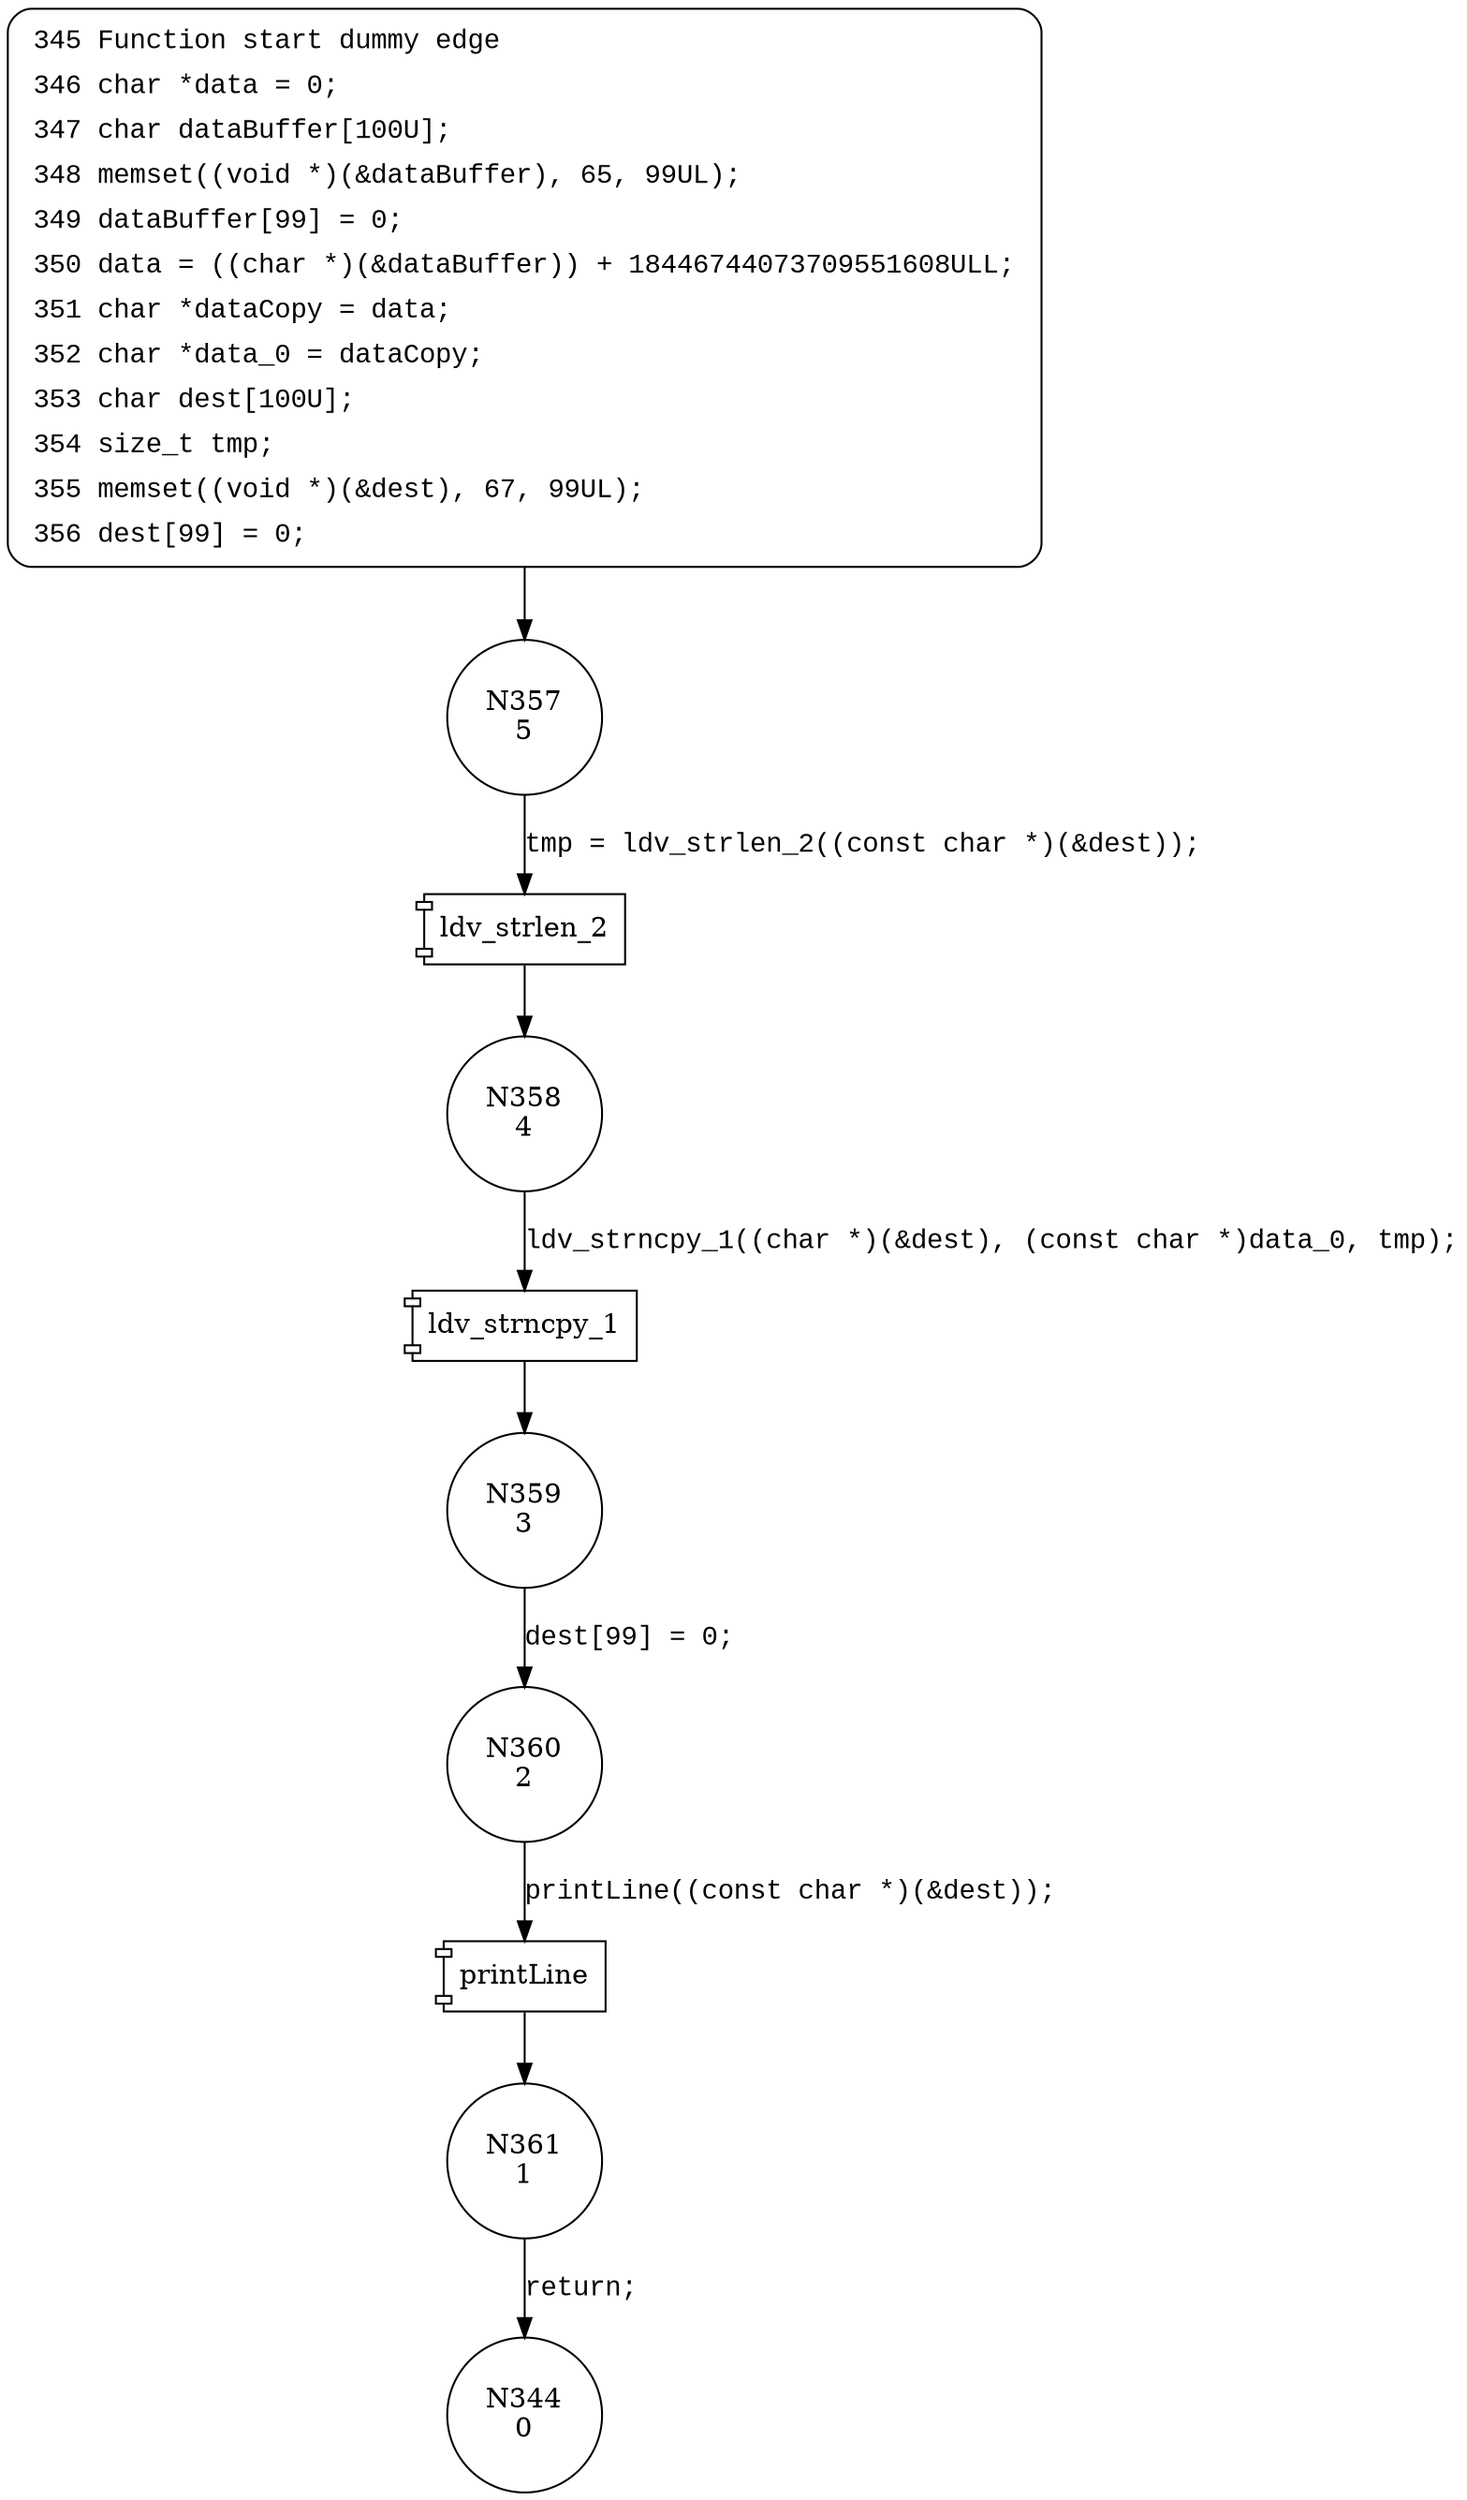 digraph CWE127_Buffer_Underread__char_declare_ncpy_31_bad {
357 [shape="circle" label="N357\n5"]
358 [shape="circle" label="N358\n4"]
359 [shape="circle" label="N359\n3"]
360 [shape="circle" label="N360\n2"]
361 [shape="circle" label="N361\n1"]
344 [shape="circle" label="N344\n0"]
345 [style="filled,bold" penwidth="1" fillcolor="white" fontname="Courier New" shape="Mrecord" label=<<table border="0" cellborder="0" cellpadding="3" bgcolor="white"><tr><td align="right">345</td><td align="left">Function start dummy edge</td></tr><tr><td align="right">346</td><td align="left">char *data = 0;</td></tr><tr><td align="right">347</td><td align="left">char dataBuffer[100U];</td></tr><tr><td align="right">348</td><td align="left">memset((void *)(&amp;dataBuffer), 65, 99UL);</td></tr><tr><td align="right">349</td><td align="left">dataBuffer[99] = 0;</td></tr><tr><td align="right">350</td><td align="left">data = ((char *)(&amp;dataBuffer)) + 18446744073709551608ULL;</td></tr><tr><td align="right">351</td><td align="left">char *dataCopy = data;</td></tr><tr><td align="right">352</td><td align="left">char *data_0 = dataCopy;</td></tr><tr><td align="right">353</td><td align="left">char dest[100U];</td></tr><tr><td align="right">354</td><td align="left">size_t tmp;</td></tr><tr><td align="right">355</td><td align="left">memset((void *)(&amp;dest), 67, 99UL);</td></tr><tr><td align="right">356</td><td align="left">dest[99] = 0;</td></tr></table>>]
345 -> 357[label=""]
100001 [shape="component" label="ldv_strlen_2"]
357 -> 100001 [label="tmp = ldv_strlen_2((const char *)(&dest));" fontname="Courier New"]
100001 -> 358 [label="" fontname="Courier New"]
100002 [shape="component" label="ldv_strncpy_1"]
358 -> 100002 [label="ldv_strncpy_1((char *)(&dest), (const char *)data_0, tmp);" fontname="Courier New"]
100002 -> 359 [label="" fontname="Courier New"]
100003 [shape="component" label="printLine"]
360 -> 100003 [label="printLine((const char *)(&dest));" fontname="Courier New"]
100003 -> 361 [label="" fontname="Courier New"]
359 -> 360 [label="dest[99] = 0;" fontname="Courier New"]
361 -> 344 [label="return;" fontname="Courier New"]
}